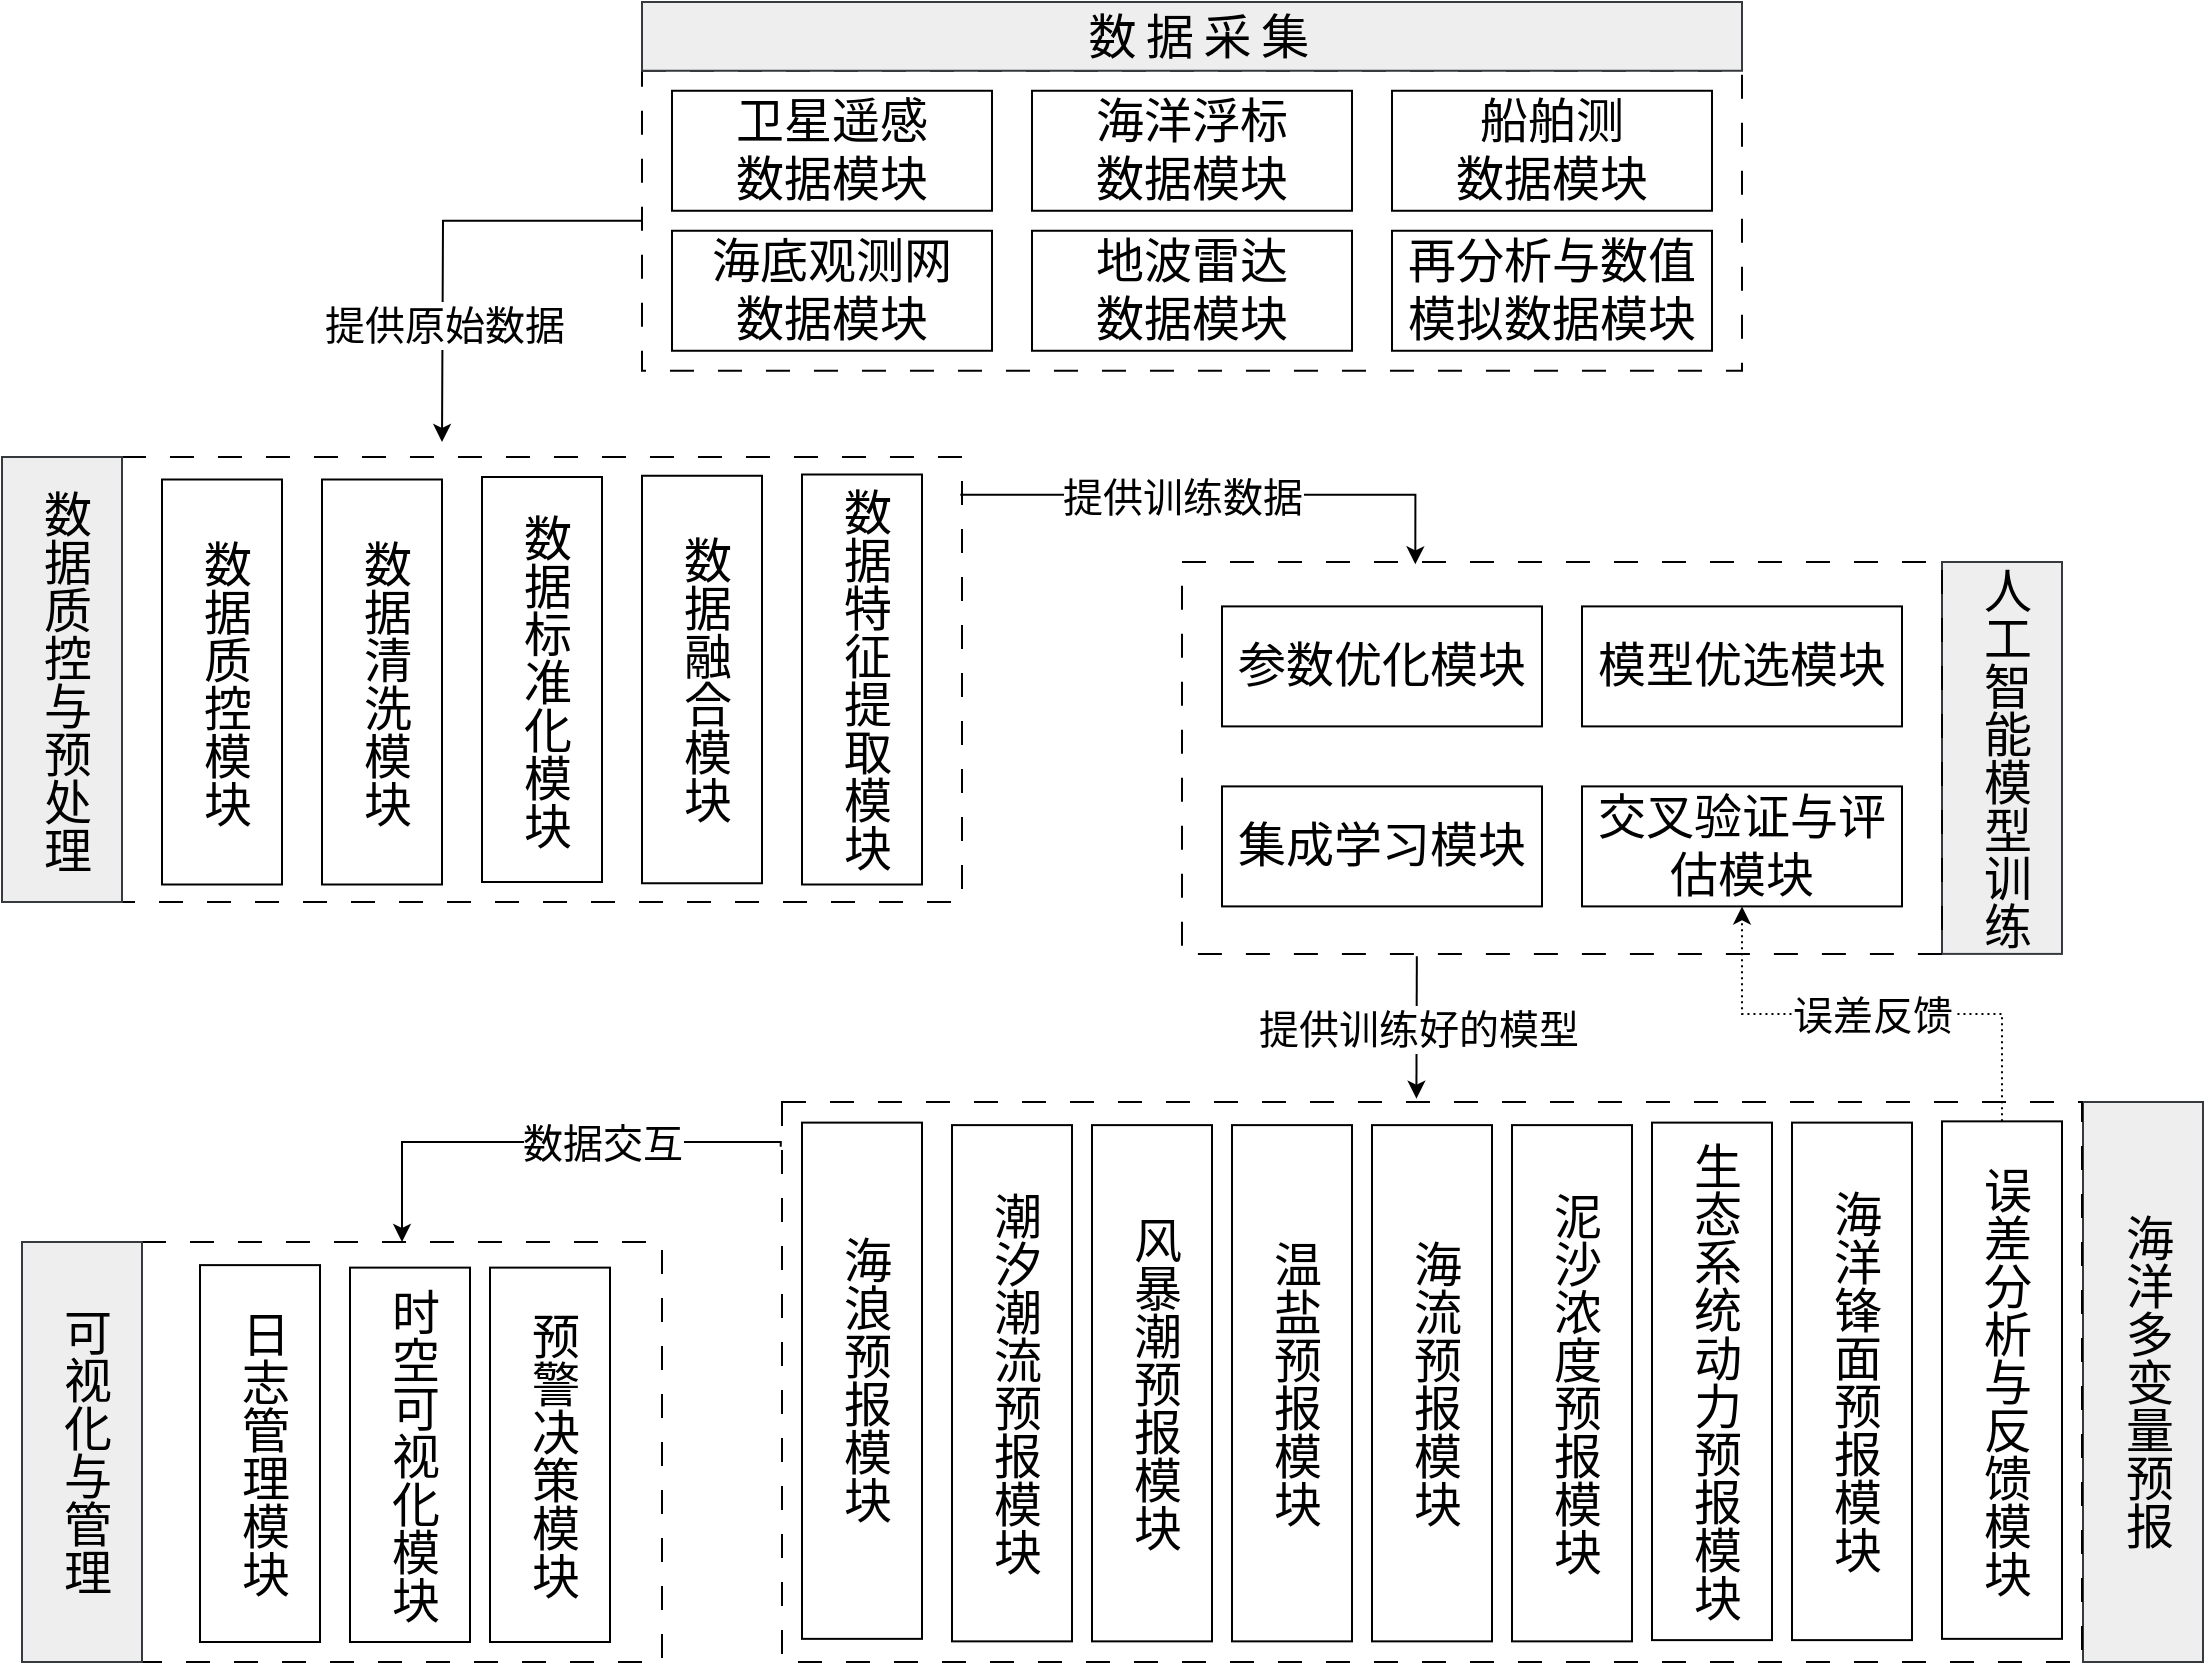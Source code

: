 <mxfile version="24.8.4">
  <diagram name="第 1 页" id="vakGan-ftT3iceLafQWI">
    <mxGraphModel dx="2087" dy="1105" grid="1" gridSize="10" guides="1" tooltips="1" connect="1" arrows="1" fold="1" page="1" pageScale="1" pageWidth="827" pageHeight="1169" math="0" shadow="0">
      <root>
        <mxCell id="0" />
        <mxCell id="1" parent="0" />
        <mxCell id="8JwG-Oh4VrNy21shM6Q0-7" value="" style="rounded=0;whiteSpace=wrap;html=1;fillColor=none;strokeColor=#000000;fontColor=#000000;dashed=1;dashPattern=12 12;" vertex="1" parent="1">
          <mxGeometry x="520" y="94.38" width="550" height="150" as="geometry" />
        </mxCell>
        <mxCell id="8JwG-Oh4VrNy21shM6Q0-1" value="&lt;p style=&quot;margin-top: 0pt; margin-bottom: 0pt; margin-left: 0in; direction: ltr; unicode-bidi: embed; word-break: normal;&quot;&gt;&lt;span style=&quot;font-size: 18pt; font-family: 宋体;&quot;&gt;卫星遥感&lt;/span&gt;&lt;/p&gt;&lt;p style=&quot;margin-top: 0pt; margin-bottom: 0pt; margin-left: 0in; direction: ltr; unicode-bidi: embed; word-break: normal;&quot;&gt;&lt;span style=&quot;font-size: 18pt; font-family: 宋体;&quot;&gt;数据模块&lt;/span&gt;&lt;/p&gt;" style="rounded=0;whiteSpace=wrap;html=1;" vertex="1" parent="1">
          <mxGeometry x="535" y="104.38" width="160" height="60" as="geometry" />
        </mxCell>
        <mxCell id="8JwG-Oh4VrNy21shM6Q0-2" value="&lt;p style=&quot;margin-top: 0pt; margin-bottom: 0pt; margin-left: 0in; direction: ltr; unicode-bidi: embed; word-break: normal;&quot;&gt;&lt;font face=&quot;宋体&quot;&gt;&lt;span style=&quot;font-size: 24px;&quot;&gt;海洋浮标&lt;/span&gt;&lt;/font&gt;&lt;/p&gt;&lt;p style=&quot;margin-top: 0pt; margin-bottom: 0pt; margin-left: 0in; direction: ltr; unicode-bidi: embed; word-break: normal;&quot;&gt;&lt;font face=&quot;宋体&quot;&gt;&lt;span style=&quot;font-size: 24px;&quot;&gt;数据模块&lt;/span&gt;&lt;/font&gt;&lt;/p&gt;" style="rounded=0;whiteSpace=wrap;html=1;" vertex="1" parent="1">
          <mxGeometry x="715" y="104.38" width="160" height="60" as="geometry" />
        </mxCell>
        <mxCell id="8JwG-Oh4VrNy21shM6Q0-3" value="&lt;p style=&quot;margin-top: 0pt; margin-bottom: 0pt; margin-left: 0in; direction: ltr; unicode-bidi: embed; word-break: normal;&quot;&gt;&lt;font face=&quot;宋体&quot;&gt;&lt;span style=&quot;font-size: 24px;&quot;&gt;船舶测&lt;/span&gt;&lt;/font&gt;&lt;/p&gt;&lt;p style=&quot;margin-top: 0pt; margin-bottom: 0pt; margin-left: 0in; direction: ltr; unicode-bidi: embed; word-break: normal;&quot;&gt;&lt;font face=&quot;宋体&quot;&gt;&lt;span style=&quot;font-size: 24px;&quot;&gt;数据模块&lt;/span&gt;&lt;/font&gt;&lt;/p&gt;" style="rounded=0;whiteSpace=wrap;html=1;" vertex="1" parent="1">
          <mxGeometry x="895" y="104.38" width="160" height="60" as="geometry" />
        </mxCell>
        <mxCell id="8JwG-Oh4VrNy21shM6Q0-4" value="&lt;p style=&quot;margin-top: 0pt; margin-bottom: 0pt; margin-left: 0in; direction: ltr; unicode-bidi: embed; word-break: normal;&quot;&gt;&lt;font face=&quot;宋体&quot;&gt;&lt;span style=&quot;font-size: 24px;&quot;&gt;海底观测网&lt;/span&gt;&lt;/font&gt;&lt;/p&gt;&lt;p style=&quot;margin-top: 0pt; margin-bottom: 0pt; margin-left: 0in; direction: ltr; unicode-bidi: embed; word-break: normal;&quot;&gt;&lt;font face=&quot;宋体&quot;&gt;&lt;span style=&quot;font-size: 24px;&quot;&gt;数据模块&lt;/span&gt;&lt;/font&gt;&lt;/p&gt;" style="rounded=0;whiteSpace=wrap;html=1;" vertex="1" parent="1">
          <mxGeometry x="535" y="174.38" width="160" height="60" as="geometry" />
        </mxCell>
        <mxCell id="8JwG-Oh4VrNy21shM6Q0-5" value="&lt;p style=&quot;margin-top: 0pt; margin-bottom: 0pt; margin-left: 0in; direction: ltr; unicode-bidi: embed; word-break: normal;&quot;&gt;&lt;font face=&quot;宋体&quot;&gt;&lt;span style=&quot;font-size: 24px;&quot;&gt;地波雷达&lt;/span&gt;&lt;/font&gt;&lt;/p&gt;&lt;p style=&quot;margin-top: 0pt; margin-bottom: 0pt; margin-left: 0in; direction: ltr; unicode-bidi: embed; word-break: normal;&quot;&gt;&lt;font face=&quot;宋体&quot;&gt;&lt;span style=&quot;font-size: 24px;&quot;&gt;数据模块&lt;/span&gt;&lt;/font&gt;&lt;/p&gt;" style="rounded=0;whiteSpace=wrap;html=1;" vertex="1" parent="1">
          <mxGeometry x="715" y="174.38" width="160" height="60" as="geometry" />
        </mxCell>
        <mxCell id="8JwG-Oh4VrNy21shM6Q0-6" value="&lt;p style=&quot;margin-top: 0pt; margin-bottom: 0pt; margin-left: 0in; direction: ltr; unicode-bidi: embed; word-break: normal;&quot;&gt;&lt;font face=&quot;宋体&quot;&gt;&lt;span style=&quot;font-size: 24px;&quot;&gt;再分析与数值模拟数据模块&lt;/span&gt;&lt;/font&gt;&lt;/p&gt;" style="rounded=0;whiteSpace=wrap;html=1;" vertex="1" parent="1">
          <mxGeometry x="895" y="174.38" width="160" height="60" as="geometry" />
        </mxCell>
        <mxCell id="8JwG-Oh4VrNy21shM6Q0-8" value="" style="endArrow=classic;html=1;rounded=0;exitX=0;exitY=0.5;exitDx=0;exitDy=0;edgeStyle=orthogonalEdgeStyle;" edge="1" parent="1" source="8JwG-Oh4VrNy21shM6Q0-7">
          <mxGeometry relative="1" as="geometry">
            <mxPoint x="280" y="380" as="sourcePoint" />
            <mxPoint x="420" y="280" as="targetPoint" />
          </mxGeometry>
        </mxCell>
        <mxCell id="8JwG-Oh4VrNy21shM6Q0-10" value="&lt;font style=&quot;font-size: 20px;&quot; face=&quot;宋体&quot;&gt;提供原始数据&lt;/font&gt;" style="edgeLabel;html=1;align=center;verticalAlign=middle;resizable=0;points=[];" vertex="1" connectable="0" parent="8JwG-Oh4VrNy21shM6Q0-8">
          <mxGeometry x="0.004" y="-1" relative="1" as="geometry">
            <mxPoint x="1" y="45" as="offset" />
          </mxGeometry>
        </mxCell>
        <mxCell id="8JwG-Oh4VrNy21shM6Q0-14" value="&lt;font face=&quot;宋体&quot; style=&quot;font-size: 24px;&quot;&gt;数据采集&lt;/font&gt;" style="rounded=0;whiteSpace=wrap;html=1;textDirection=vertical-lr;fillColor=#eeeeee;strokeColor=#36393d;" vertex="1" parent="1">
          <mxGeometry x="520" y="60" width="550" height="34.38" as="geometry" />
        </mxCell>
        <mxCell id="8JwG-Oh4VrNy21shM6Q0-16" value="" style="rounded=0;whiteSpace=wrap;html=1;fillColor=none;strokeColor=#000000;dashed=1;dashPattern=12 12;" vertex="1" parent="1">
          <mxGeometry x="260" y="287.5" width="420" height="222.5" as="geometry" />
        </mxCell>
        <mxCell id="8JwG-Oh4VrNy21shM6Q0-17" value="&lt;span style=&quot;line-height: 18px; font-family: 宋体;&quot;&gt;&lt;font style=&quot;font-size: 24px;&quot;&gt;数据质控与预处理&lt;/font&gt;&lt;/span&gt;" style="rounded=0;whiteSpace=wrap;html=1;textDirection=vertical-lr;align=center;fillColor=#eeeeee;strokeColor=#36393d;" vertex="1" parent="1">
          <mxGeometry x="200" y="287.5" width="60" height="222.5" as="geometry" />
        </mxCell>
        <mxCell id="8JwG-Oh4VrNy21shM6Q0-19" value="&lt;span style=&quot;line-height: 18px; font-family: 宋体;&quot;&gt;&lt;font style=&quot;font-size: 24px;&quot;&gt;数据清洗模块&lt;/font&gt;&lt;/span&gt;" style="rounded=0;whiteSpace=wrap;html=1;textDirection=vertical-lr;align=center;" vertex="1" parent="1">
          <mxGeometry x="360" y="298.75" width="60" height="202.5" as="geometry" />
        </mxCell>
        <mxCell id="8JwG-Oh4VrNy21shM6Q0-20" value="&lt;span style=&quot;line-height: 18px; font-family: 宋体;&quot;&gt;&lt;font style=&quot;font-size: 24px;&quot;&gt;数据标准化模块&lt;/font&gt;&lt;/span&gt;" style="rounded=0;whiteSpace=wrap;html=1;textDirection=vertical-lr;align=center;" vertex="1" parent="1">
          <mxGeometry x="440" y="297.5" width="60" height="202.5" as="geometry" />
        </mxCell>
        <mxCell id="8JwG-Oh4VrNy21shM6Q0-21" value="&lt;span style=&quot;line-height: 18px; font-family: 宋体;&quot;&gt;&lt;font style=&quot;font-size: 24px;&quot;&gt;数据融合模块&lt;/font&gt;&lt;/span&gt;" style="rounded=0;whiteSpace=wrap;html=1;textDirection=vertical-lr;align=center;" vertex="1" parent="1">
          <mxGeometry x="520" y="296.88" width="60" height="203.75" as="geometry" />
        </mxCell>
        <mxCell id="8JwG-Oh4VrNy21shM6Q0-22" value="&lt;span style=&quot;line-height: 18px; font-family: 宋体;&quot;&gt;&lt;font style=&quot;font-size: 24px;&quot;&gt;数据特征提取模块&lt;/font&gt;&lt;/span&gt;" style="rounded=0;whiteSpace=wrap;html=1;textDirection=vertical-lr;align=center;" vertex="1" parent="1">
          <mxGeometry x="600" y="296.25" width="60" height="205" as="geometry" />
        </mxCell>
        <mxCell id="8JwG-Oh4VrNy21shM6Q0-23" value="&lt;span style=&quot;line-height: 18px; font-family: 宋体;&quot;&gt;&lt;font style=&quot;font-size: 24px;&quot;&gt;数据质控模块&lt;/font&gt;&lt;/span&gt;" style="rounded=0;whiteSpace=wrap;html=1;textDirection=vertical-lr;align=center;" vertex="1" parent="1">
          <mxGeometry x="280" y="298.75" width="60" height="202.5" as="geometry" />
        </mxCell>
        <mxCell id="8JwG-Oh4VrNy21shM6Q0-25" value="" style="endArrow=classic;html=1;rounded=0;entryX=0.307;entryY=0.006;entryDx=0;entryDy=0;edgeStyle=orthogonalEdgeStyle;exitX=0.998;exitY=0.085;exitDx=0;exitDy=0;entryPerimeter=0;exitPerimeter=0;" edge="1" parent="1" source="8JwG-Oh4VrNy21shM6Q0-16" target="8JwG-Oh4VrNy21shM6Q0-28">
          <mxGeometry relative="1" as="geometry">
            <mxPoint x="688.92" y="296.88" as="sourcePoint" />
            <mxPoint x="900.0" y="353.322" as="targetPoint" />
            <Array as="points">
              <mxPoint x="907" y="306" />
            </Array>
          </mxGeometry>
        </mxCell>
        <mxCell id="8JwG-Oh4VrNy21shM6Q0-26" value="&lt;font style=&quot;font-size: 20px;&quot;&gt;&lt;font face=&quot;宋体&quot; style=&quot;font-size: 20px;&quot;&gt;提供&lt;/font&gt;&lt;span style=&quot;font-family: 宋体;&quot;&gt;训练数据&lt;/span&gt;&lt;/font&gt;" style="edgeLabel;resizable=0;html=1;;align=center;verticalAlign=middle;" connectable="0" vertex="1" parent="8JwG-Oh4VrNy21shM6Q0-25">
          <mxGeometry relative="1" as="geometry">
            <mxPoint x="-20" as="offset" />
          </mxGeometry>
        </mxCell>
        <mxCell id="8JwG-Oh4VrNy21shM6Q0-27" value="&lt;span style=&quot;line-height: 18px; font-family: 宋体;&quot;&gt;&lt;font style=&quot;font-size: 24px;&quot;&gt;人工智能模型训练&lt;/font&gt;&lt;/span&gt;" style="rounded=0;whiteSpace=wrap;html=1;textDirection=vertical-lr;align=center;fillColor=#eeeeee;strokeColor=#36393d;" vertex="1" parent="1">
          <mxGeometry x="1170" y="340" width="60" height="195.95" as="geometry" />
        </mxCell>
        <mxCell id="8JwG-Oh4VrNy21shM6Q0-28" value="" style="rounded=0;whiteSpace=wrap;html=1;fillColor=none;dashed=1;dashPattern=12 12;strokeColor=#000000;" vertex="1" parent="1">
          <mxGeometry x="790" y="340" width="380" height="195.95" as="geometry" />
        </mxCell>
        <mxCell id="8JwG-Oh4VrNy21shM6Q0-34" value="&lt;p style=&quot;margin-top: 0pt; margin-bottom: 0pt; margin-left: 0in; direction: ltr; unicode-bidi: embed; word-break: normal;&quot;&gt;&lt;font face=&quot;宋体&quot;&gt;&lt;span style=&quot;font-size: 24px;&quot;&gt;参数优化模块&lt;/span&gt;&lt;/font&gt;&lt;/p&gt;" style="rounded=0;whiteSpace=wrap;html=1;" vertex="1" parent="1">
          <mxGeometry x="810" y="362.2" width="160" height="60" as="geometry" />
        </mxCell>
        <mxCell id="8JwG-Oh4VrNy21shM6Q0-35" value="&lt;p style=&quot;margin-top: 0pt; margin-bottom: 0pt; margin-left: 0in; direction: ltr; unicode-bidi: embed; word-break: normal;&quot;&gt;&lt;font face=&quot;宋体&quot;&gt;&lt;span style=&quot;font-size: 24px;&quot;&gt;模型优选模块&lt;/span&gt;&lt;/font&gt;&lt;/p&gt;" style="rounded=0;whiteSpace=wrap;html=1;" vertex="1" parent="1">
          <mxGeometry x="990" y="362.2" width="160" height="60" as="geometry" />
        </mxCell>
        <mxCell id="8JwG-Oh4VrNy21shM6Q0-36" value="&lt;p style=&quot;margin-top: 0pt; margin-bottom: 0pt; margin-left: 0in; direction: ltr; unicode-bidi: embed; word-break: normal;&quot;&gt;&lt;font face=&quot;宋体&quot;&gt;&lt;span style=&quot;font-size: 24px;&quot;&gt;交叉验证与评估模块&lt;/span&gt;&lt;/font&gt;&lt;/p&gt;" style="rounded=0;whiteSpace=wrap;html=1;" vertex="1" parent="1">
          <mxGeometry x="990" y="452.2" width="160" height="60" as="geometry" />
        </mxCell>
        <mxCell id="8JwG-Oh4VrNy21shM6Q0-37" value="&lt;p style=&quot;margin-top: 0pt; margin-bottom: 0pt; margin-left: 0in; direction: ltr; unicode-bidi: embed; word-break: normal;&quot;&gt;&lt;font face=&quot;宋体&quot;&gt;&lt;span style=&quot;font-size: 24px;&quot;&gt;集成学习模块&lt;/span&gt;&lt;/font&gt;&lt;/p&gt;" style="rounded=0;whiteSpace=wrap;html=1;" vertex="1" parent="1">
          <mxGeometry x="810" y="452.2" width="160" height="60" as="geometry" />
        </mxCell>
        <mxCell id="8JwG-Oh4VrNy21shM6Q0-40" value="" style="endArrow=classic;html=1;rounded=0;exitX=0.309;exitY=1.006;exitDx=0;exitDy=0;entryX=0.488;entryY=-0.006;entryDx=0;entryDy=0;exitPerimeter=0;entryPerimeter=0;" edge="1" parent="1" source="8JwG-Oh4VrNy21shM6Q0-28" target="8JwG-Oh4VrNy21shM6Q0-45">
          <mxGeometry relative="1" as="geometry">
            <mxPoint x="900" y="584" as="sourcePoint" />
            <mxPoint x="983" y="612" as="targetPoint" />
          </mxGeometry>
        </mxCell>
        <mxCell id="8JwG-Oh4VrNy21shM6Q0-41" value="&lt;font style=&quot;font-size: 20px;&quot; face=&quot;宋体&quot;&gt;提供训练好的模型&lt;/font&gt;" style="edgeLabel;resizable=0;html=1;;align=center;verticalAlign=middle;" connectable="0" vertex="1" parent="8JwG-Oh4VrNy21shM6Q0-40">
          <mxGeometry relative="1" as="geometry" />
        </mxCell>
        <mxCell id="8JwG-Oh4VrNy21shM6Q0-44" value="&lt;span style=&quot;line-height: 18px; font-family: 宋体;&quot;&gt;&lt;font style=&quot;font-size: 24px;&quot;&gt;海洋多变量预报&lt;/font&gt;&lt;/span&gt;" style="rounded=0;whiteSpace=wrap;html=1;textDirection=vertical-lr;align=center;fillColor=#eeeeee;strokeColor=#36393d;" vertex="1" parent="1">
          <mxGeometry x="1240.5" y="610" width="60" height="280" as="geometry" />
        </mxCell>
        <mxCell id="8JwG-Oh4VrNy21shM6Q0-45" value="" style="rounded=0;whiteSpace=wrap;html=1;fillColor=none;dashed=1;dashPattern=12 12;strokeColor=#000000;" vertex="1" parent="1">
          <mxGeometry x="590" y="610" width="650" height="280" as="geometry" />
        </mxCell>
        <mxCell id="8JwG-Oh4VrNy21shM6Q0-51" value="&lt;span style=&quot;line-height: 18px; font-family: 宋体;&quot;&gt;&lt;font style=&quot;font-size: 24px;&quot;&gt;温盐预报模块&lt;/font&gt;&lt;/span&gt;" style="rounded=0;whiteSpace=wrap;html=1;textDirection=vertical-lr;align=center;" vertex="1" parent="1">
          <mxGeometry x="815" y="621.56" width="60" height="258.12" as="geometry" />
        </mxCell>
        <mxCell id="8JwG-Oh4VrNy21shM6Q0-52" value="&lt;span style=&quot;line-height: 18px; font-family: 宋体;&quot;&gt;&lt;font style=&quot;font-size: 24px;&quot;&gt;海流预报模块&lt;/font&gt;&lt;/span&gt;" style="rounded=0;whiteSpace=wrap;html=1;textDirection=vertical-lr;align=center;" vertex="1" parent="1">
          <mxGeometry x="885" y="621.56" width="60" height="258.12" as="geometry" />
        </mxCell>
        <mxCell id="8JwG-Oh4VrNy21shM6Q0-53" value="&lt;span style=&quot;line-height: 18px; font-family: 宋体;&quot;&gt;&lt;font style=&quot;font-size: 24px;&quot;&gt;泥沙浓度预报模块&lt;/font&gt;&lt;/span&gt;" style="rounded=0;whiteSpace=wrap;html=1;textDirection=vertical-lr;align=center;" vertex="1" parent="1">
          <mxGeometry x="955" y="621.56" width="60" height="258.12" as="geometry" />
        </mxCell>
        <mxCell id="8JwG-Oh4VrNy21shM6Q0-54" value="&lt;span style=&quot;line-height: 18px; font-family: 宋体;&quot;&gt;&lt;font style=&quot;font-size: 24px;&quot;&gt;生态系统动力预报模块&lt;/font&gt;&lt;/span&gt;" style="rounded=0;whiteSpace=wrap;html=1;textDirection=vertical-lr;align=center;" vertex="1" parent="1">
          <mxGeometry x="1025" y="620.31" width="60" height="258.75" as="geometry" />
        </mxCell>
        <mxCell id="8JwG-Oh4VrNy21shM6Q0-55" value="&lt;span style=&quot;line-height: 18px; font-family: 宋体;&quot;&gt;&lt;font style=&quot;font-size: 24px;&quot;&gt;风暴潮预报模块&lt;/font&gt;&lt;/span&gt;" style="rounded=0;whiteSpace=wrap;html=1;textDirection=vertical-lr;align=center;" vertex="1" parent="1">
          <mxGeometry x="745" y="621.56" width="60" height="258.12" as="geometry" />
        </mxCell>
        <mxCell id="8JwG-Oh4VrNy21shM6Q0-56" value="&lt;span style=&quot;line-height: 18px; font-family: 宋体;&quot;&gt;&lt;font style=&quot;font-size: 24px;&quot;&gt;潮汐潮流预报模块&lt;/font&gt;&lt;/span&gt;" style="rounded=0;whiteSpace=wrap;html=1;textDirection=vertical-lr;align=center;" vertex="1" parent="1">
          <mxGeometry x="675" y="621.56" width="60" height="258.12" as="geometry" />
        </mxCell>
        <mxCell id="8JwG-Oh4VrNy21shM6Q0-57" value="&lt;span style=&quot;line-height: 18px; font-family: 宋体;&quot;&gt;&lt;font style=&quot;font-size: 24px;&quot;&gt;海浪预报模块&lt;/font&gt;&lt;/span&gt;" style="rounded=0;whiteSpace=wrap;html=1;textDirection=vertical-lr;align=center;" vertex="1" parent="1">
          <mxGeometry x="600" y="620.31" width="60" height="258.12" as="geometry" />
        </mxCell>
        <mxCell id="8JwG-Oh4VrNy21shM6Q0-58" value="&lt;span style=&quot;line-height: 18px; font-family: 宋体;&quot;&gt;&lt;font style=&quot;font-size: 24px;&quot;&gt;海洋锋面预报模块&lt;/font&gt;&lt;/span&gt;" style="rounded=0;whiteSpace=wrap;html=1;textDirection=vertical-lr;align=center;" vertex="1" parent="1">
          <mxGeometry x="1095" y="620.31" width="60" height="258.75" as="geometry" />
        </mxCell>
        <mxCell id="8JwG-Oh4VrNy21shM6Q0-59" value="&lt;span style=&quot;line-height: 18px; font-family: 宋体;&quot;&gt;&lt;font style=&quot;font-size: 24px;&quot;&gt;误差分析与反馈模块&lt;/font&gt;&lt;/span&gt;" style="rounded=0;whiteSpace=wrap;html=1;textDirection=vertical-lr;align=center;" vertex="1" parent="1">
          <mxGeometry x="1170" y="619.68" width="60" height="258.75" as="geometry" />
        </mxCell>
        <mxCell id="8JwG-Oh4VrNy21shM6Q0-61" value="" style="endArrow=classic;html=1;rounded=0;entryX=0.5;entryY=1;entryDx=0;entryDy=0;exitX=0.5;exitY=0;exitDx=0;exitDy=0;edgeStyle=orthogonalEdgeStyle;dashed=1;dashPattern=1 2;" edge="1" parent="1" source="8JwG-Oh4VrNy21shM6Q0-59" target="8JwG-Oh4VrNy21shM6Q0-36">
          <mxGeometry relative="1" as="geometry">
            <mxPoint x="810" y="660" as="sourcePoint" />
            <mxPoint x="910" y="660" as="targetPoint" />
          </mxGeometry>
        </mxCell>
        <mxCell id="8JwG-Oh4VrNy21shM6Q0-62" value="&lt;font face=&quot;宋体&quot; style=&quot;font-size: 20px;&quot;&gt;误差反馈&lt;/font&gt;" style="edgeLabel;resizable=0;html=1;;align=center;verticalAlign=middle;" connectable="0" vertex="1" parent="8JwG-Oh4VrNy21shM6Q0-61">
          <mxGeometry relative="1" as="geometry" />
        </mxCell>
        <mxCell id="8JwG-Oh4VrNy21shM6Q0-64" value="" style="rounded=0;whiteSpace=wrap;html=1;fillColor=none;dashed=1;dashPattern=12 12;strokeColor=#000000;" vertex="1" parent="1">
          <mxGeometry x="270" y="680" width="260" height="210" as="geometry" />
        </mxCell>
        <mxCell id="8JwG-Oh4VrNy21shM6Q0-65" value="" style="endArrow=classic;html=1;rounded=0;exitX=-0.001;exitY=0.08;exitDx=0;exitDy=0;entryX=0.5;entryY=0;entryDx=0;entryDy=0;edgeStyle=orthogonalEdgeStyle;exitPerimeter=0;" edge="1" parent="1" source="8JwG-Oh4VrNy21shM6Q0-45" target="8JwG-Oh4VrNy21shM6Q0-64">
          <mxGeometry relative="1" as="geometry">
            <mxPoint x="570" y="490" as="sourcePoint" />
            <mxPoint x="670" y="490" as="targetPoint" />
            <Array as="points">
              <mxPoint x="589" y="630" />
              <mxPoint x="400" y="630" />
            </Array>
          </mxGeometry>
        </mxCell>
        <mxCell id="8JwG-Oh4VrNy21shM6Q0-66" value="&lt;font face=&quot;宋体&quot; style=&quot;font-size: 20px;&quot;&gt;数据交互&lt;/font&gt;" style="edgeLabel;resizable=0;html=1;;align=center;verticalAlign=middle;" connectable="0" vertex="1" parent="8JwG-Oh4VrNy21shM6Q0-65">
          <mxGeometry relative="1" as="geometry">
            <mxPoint x="29" as="offset" />
          </mxGeometry>
        </mxCell>
        <mxCell id="8JwG-Oh4VrNy21shM6Q0-67" value="&lt;span style=&quot;line-height: 18px; font-family: 宋体;&quot;&gt;&lt;font style=&quot;font-size: 24px;&quot;&gt;日志管理模块&lt;/font&gt;&lt;/span&gt;" style="rounded=0;whiteSpace=wrap;html=1;textDirection=vertical-lr;align=center;" vertex="1" parent="1">
          <mxGeometry x="299" y="691.56" width="60" height="188.44" as="geometry" />
        </mxCell>
        <mxCell id="8JwG-Oh4VrNy21shM6Q0-68" value="&lt;span style=&quot;line-height: 18px; font-family: 宋体;&quot;&gt;&lt;font style=&quot;font-size: 24px;&quot;&gt;时空可视化模块&lt;/font&gt;&lt;/span&gt;" style="rounded=0;whiteSpace=wrap;html=1;textDirection=vertical-lr;align=center;" vertex="1" parent="1">
          <mxGeometry x="374" y="692.81" width="60" height="187.19" as="geometry" />
        </mxCell>
        <mxCell id="8JwG-Oh4VrNy21shM6Q0-69" value="&lt;span style=&quot;line-height: 18px; font-family: 宋体;&quot;&gt;&lt;font style=&quot;font-size: 24px;&quot;&gt;预警决策模块&lt;/font&gt;&lt;/span&gt;" style="rounded=0;whiteSpace=wrap;html=1;textDirection=vertical-lr;align=center;" vertex="1" parent="1">
          <mxGeometry x="444" y="692.81" width="60" height="187.19" as="geometry" />
        </mxCell>
        <mxCell id="8JwG-Oh4VrNy21shM6Q0-70" value="&lt;span style=&quot;line-height: 18px; font-family: 宋体;&quot;&gt;&lt;font style=&quot;font-size: 24px;&quot;&gt;可视化与管理&lt;/font&gt;&lt;/span&gt;" style="rounded=0;whiteSpace=wrap;html=1;textDirection=vertical-lr;align=center;fillColor=#eeeeee;strokeColor=#36393d;" vertex="1" parent="1">
          <mxGeometry x="210" y="680" width="60" height="210" as="geometry" />
        </mxCell>
      </root>
    </mxGraphModel>
  </diagram>
</mxfile>

